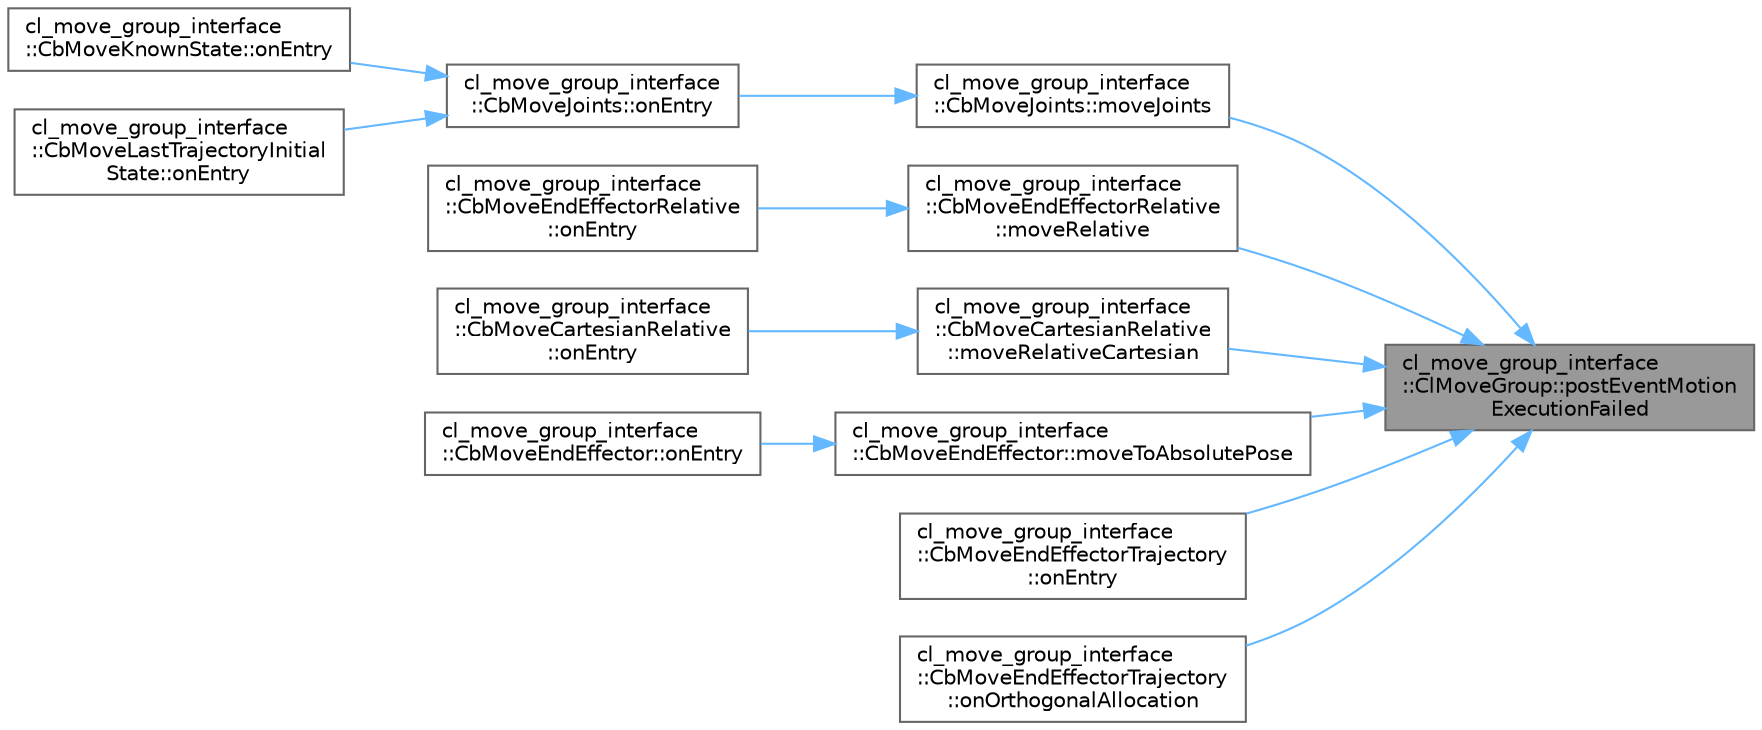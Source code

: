 digraph "cl_move_group_interface::ClMoveGroup::postEventMotionExecutionFailed"
{
 // LATEX_PDF_SIZE
  bgcolor="transparent";
  edge [fontname=Helvetica,fontsize=10,labelfontname=Helvetica,labelfontsize=10];
  node [fontname=Helvetica,fontsize=10,shape=box,height=0.2,width=0.4];
  rankdir="RL";
  Node1 [label="cl_move_group_interface\l::ClMoveGroup::postEventMotion\lExecutionFailed",height=0.2,width=0.4,color="gray40", fillcolor="grey60", style="filled", fontcolor="black",tooltip=" "];
  Node1 -> Node2 [dir="back",color="steelblue1",style="solid"];
  Node2 [label="cl_move_group_interface\l::CbMoveJoints::moveJoints",height=0.2,width=0.4,color="grey40", fillcolor="white", style="filled",URL="$classcl__move__group__interface_1_1CbMoveJoints.html#ad91d243eb8a818e240d85e5a7fdea68d",tooltip=" "];
  Node2 -> Node3 [dir="back",color="steelblue1",style="solid"];
  Node3 [label="cl_move_group_interface\l::CbMoveJoints::onEntry",height=0.2,width=0.4,color="grey40", fillcolor="white", style="filled",URL="$classcl__move__group__interface_1_1CbMoveJoints.html#a23e4181af695aed9fa6bb4ae3f17fd76",tooltip=" "];
  Node3 -> Node4 [dir="back",color="steelblue1",style="solid"];
  Node4 [label="cl_move_group_interface\l::CbMoveKnownState::onEntry",height=0.2,width=0.4,color="grey40", fillcolor="white", style="filled",URL="$classcl__move__group__interface_1_1CbMoveKnownState.html#aa9853ccca0b0e872498683e4b2f88870",tooltip=" "];
  Node3 -> Node5 [dir="back",color="steelblue1",style="solid"];
  Node5 [label="cl_move_group_interface\l::CbMoveLastTrajectoryInitial\lState::onEntry",height=0.2,width=0.4,color="grey40", fillcolor="white", style="filled",URL="$classcl__move__group__interface_1_1CbMoveLastTrajectoryInitialState.html#ad51f4883ea1f7442875cda06c3d474c3",tooltip=" "];
  Node1 -> Node6 [dir="back",color="steelblue1",style="solid"];
  Node6 [label="cl_move_group_interface\l::CbMoveEndEffectorRelative\l::moveRelative",height=0.2,width=0.4,color="grey40", fillcolor="white", style="filled",URL="$classcl__move__group__interface_1_1CbMoveEndEffectorRelative.html#a4ae9a793a19c728f68d475c44de650e7",tooltip=" "];
  Node6 -> Node7 [dir="back",color="steelblue1",style="solid"];
  Node7 [label="cl_move_group_interface\l::CbMoveEndEffectorRelative\l::onEntry",height=0.2,width=0.4,color="grey40", fillcolor="white", style="filled",URL="$classcl__move__group__interface_1_1CbMoveEndEffectorRelative.html#a805a9d0f85ecdb1f503c1d6349ed9036",tooltip=" "];
  Node1 -> Node8 [dir="back",color="steelblue1",style="solid"];
  Node8 [label="cl_move_group_interface\l::CbMoveCartesianRelative\l::moveRelativeCartesian",height=0.2,width=0.4,color="grey40", fillcolor="white", style="filled",URL="$classcl__move__group__interface_1_1CbMoveCartesianRelative.html#aaa16780d9496e4a6fcb1fdda8e83eeb7",tooltip=" "];
  Node8 -> Node9 [dir="back",color="steelblue1",style="solid"];
  Node9 [label="cl_move_group_interface\l::CbMoveCartesianRelative\l::onEntry",height=0.2,width=0.4,color="grey40", fillcolor="white", style="filled",URL="$classcl__move__group__interface_1_1CbMoveCartesianRelative.html#a7d65e3d5fa3f2c7b47d9cbe631f448ad",tooltip=" "];
  Node1 -> Node10 [dir="back",color="steelblue1",style="solid"];
  Node10 [label="cl_move_group_interface\l::CbMoveEndEffector::moveToAbsolutePose",height=0.2,width=0.4,color="grey40", fillcolor="white", style="filled",URL="$classcl__move__group__interface_1_1CbMoveEndEffector.html#aaef5a309ddff2d88648ebdb5ab38bed1",tooltip=" "];
  Node10 -> Node11 [dir="back",color="steelblue1",style="solid"];
  Node11 [label="cl_move_group_interface\l::CbMoveEndEffector::onEntry",height=0.2,width=0.4,color="grey40", fillcolor="white", style="filled",URL="$classcl__move__group__interface_1_1CbMoveEndEffector.html#a7e7c22ac6c5725bc95e9852c3f6d939d",tooltip=" "];
  Node1 -> Node12 [dir="back",color="steelblue1",style="solid"];
  Node12 [label="cl_move_group_interface\l::CbMoveEndEffectorTrajectory\l::onEntry",height=0.2,width=0.4,color="grey40", fillcolor="white", style="filled",URL="$classcl__move__group__interface_1_1CbMoveEndEffectorTrajectory.html#aaedd074fd178c6390a4a3f1ccff23ad3",tooltip=" "];
  Node1 -> Node13 [dir="back",color="steelblue1",style="solid"];
  Node13 [label="cl_move_group_interface\l::CbMoveEndEffectorTrajectory\l::onOrthogonalAllocation",height=0.2,width=0.4,color="grey40", fillcolor="white", style="filled",URL="$classcl__move__group__interface_1_1CbMoveEndEffectorTrajectory.html#aae4797fba54cb3bf371cc67d26a82186",tooltip=" "];
}
